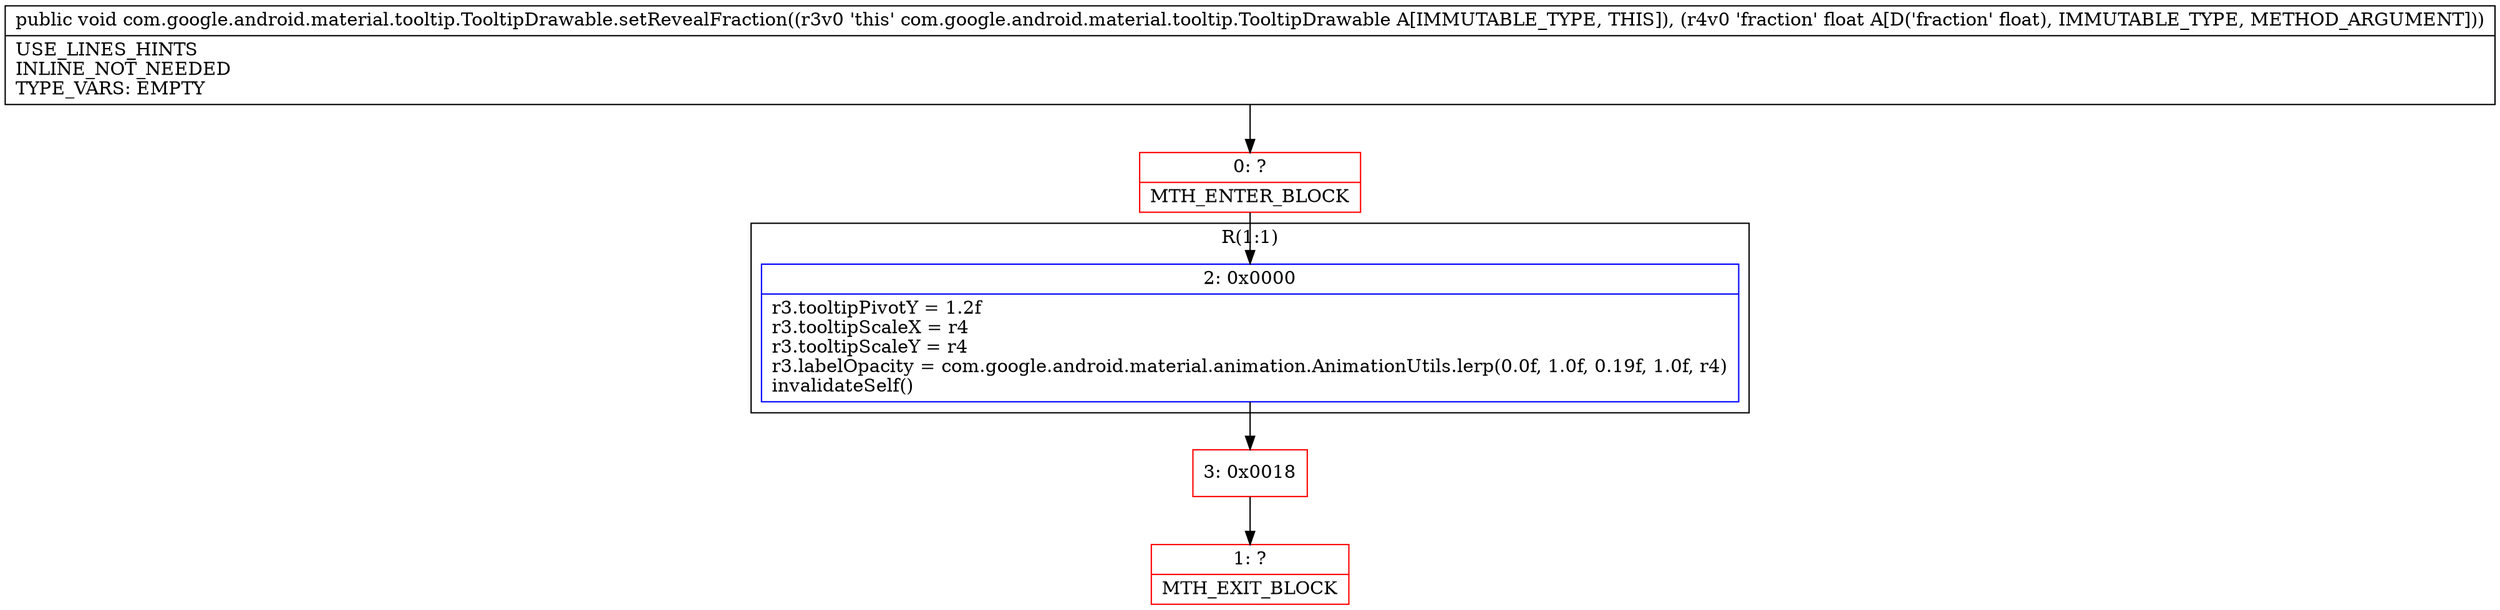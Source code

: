 digraph "CFG forcom.google.android.material.tooltip.TooltipDrawable.setRevealFraction(F)V" {
subgraph cluster_Region_1208260372 {
label = "R(1:1)";
node [shape=record,color=blue];
Node_2 [shape=record,label="{2\:\ 0x0000|r3.tooltipPivotY = 1.2f\lr3.tooltipScaleX = r4\lr3.tooltipScaleY = r4\lr3.labelOpacity = com.google.android.material.animation.AnimationUtils.lerp(0.0f, 1.0f, 0.19f, 1.0f, r4)\linvalidateSelf()\l}"];
}
Node_0 [shape=record,color=red,label="{0\:\ ?|MTH_ENTER_BLOCK\l}"];
Node_3 [shape=record,color=red,label="{3\:\ 0x0018}"];
Node_1 [shape=record,color=red,label="{1\:\ ?|MTH_EXIT_BLOCK\l}"];
MethodNode[shape=record,label="{public void com.google.android.material.tooltip.TooltipDrawable.setRevealFraction((r3v0 'this' com.google.android.material.tooltip.TooltipDrawable A[IMMUTABLE_TYPE, THIS]), (r4v0 'fraction' float A[D('fraction' float), IMMUTABLE_TYPE, METHOD_ARGUMENT]))  | USE_LINES_HINTS\lINLINE_NOT_NEEDED\lTYPE_VARS: EMPTY\l}"];
MethodNode -> Node_0;Node_2 -> Node_3;
Node_0 -> Node_2;
Node_3 -> Node_1;
}

